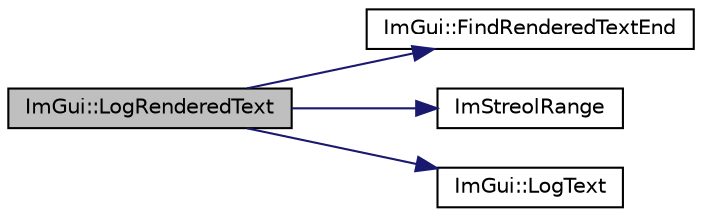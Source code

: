 digraph "ImGui::LogRenderedText"
{
 // LATEX_PDF_SIZE
  edge [fontname="Helvetica",fontsize="10",labelfontname="Helvetica",labelfontsize="10"];
  node [fontname="Helvetica",fontsize="10",shape=record];
  rankdir="LR";
  Node1 [label="ImGui::LogRenderedText",height=0.2,width=0.4,color="black", fillcolor="grey75", style="filled", fontcolor="black",tooltip=" "];
  Node1 -> Node2 [color="midnightblue",fontsize="10",style="solid"];
  Node2 [label="ImGui::FindRenderedTextEnd",height=0.2,width=0.4,color="black", fillcolor="white", style="filled",URL="$namespace_im_gui.html#a7671e1dbc803a31b06081b52a771d83f",tooltip=" "];
  Node1 -> Node3 [color="midnightblue",fontsize="10",style="solid"];
  Node3 [label="ImStreolRange",height=0.2,width=0.4,color="black", fillcolor="white", style="filled",URL="$imgui_8cpp.html#a578b4ec1e004a6c9e07610720421a482",tooltip=" "];
  Node1 -> Node4 [color="midnightblue",fontsize="10",style="solid"];
  Node4 [label="ImGui::LogText",height=0.2,width=0.4,color="black", fillcolor="white", style="filled",URL="$namespace_im_gui.html#aa548475d8f771ab6524d73d900a41198",tooltip=" "];
}

